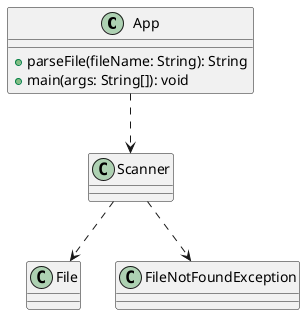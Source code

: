 @startuml
'https://plantuml.com/class-diagram

class App {
 +parseFile(fileName: String): String
 +main(args: String[]): void
}
class File
class FileNotFoundException
class Scanner

App ..> Scanner
Scanner ..> FileNotFoundException
Scanner ..> File

@enduml